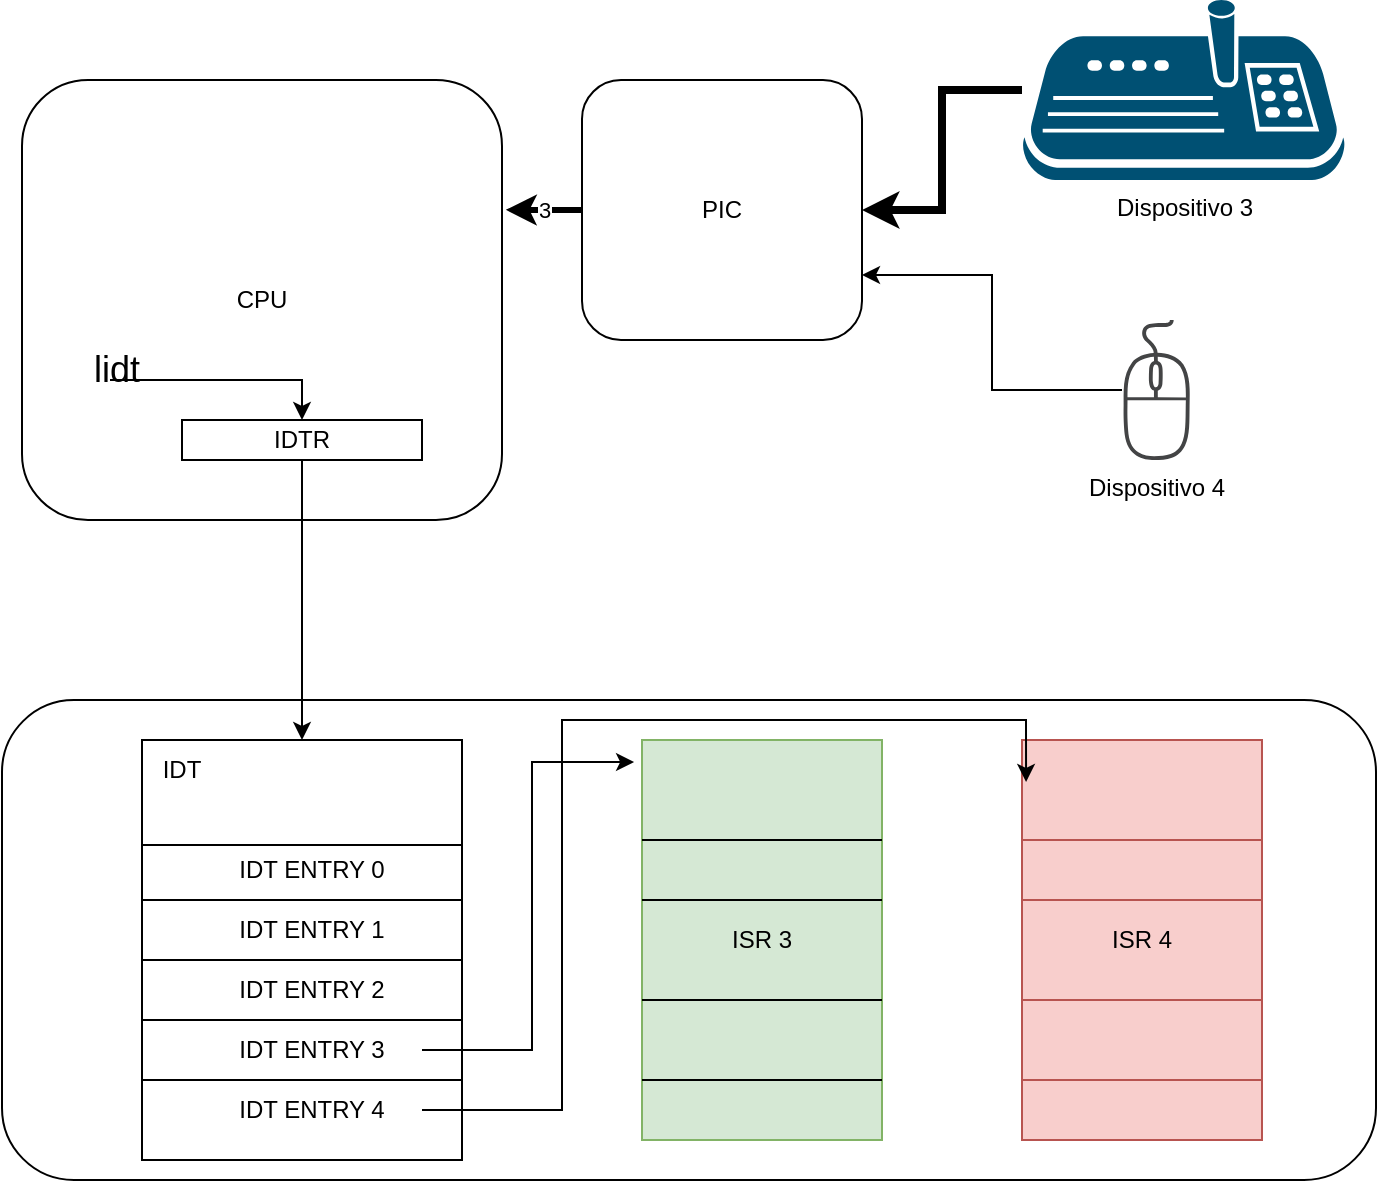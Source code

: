<mxfile version="23.1.6" type="device">
  <diagram name="Página-1" id="egUZRdwTFk42koYCjHkl">
    <mxGraphModel dx="1434" dy="746" grid="1" gridSize="10" guides="1" tooltips="1" connect="1" arrows="1" fold="1" page="1" pageScale="1" pageWidth="827" pageHeight="1169" math="0" shadow="0">
      <root>
        <mxCell id="0" />
        <mxCell id="1" parent="0" />
        <mxCell id="C2ZByTe-yOmxxByXFdeq-1" value="CPU" style="rounded=1;whiteSpace=wrap;html=1;" vertex="1" parent="1">
          <mxGeometry x="150" y="160" width="240" height="220" as="geometry" />
        </mxCell>
        <mxCell id="C2ZByTe-yOmxxByXFdeq-2" value="PIC" style="rounded=1;whiteSpace=wrap;html=1;" vertex="1" parent="1">
          <mxGeometry x="430" y="160" width="140" height="130" as="geometry" />
        </mxCell>
        <mxCell id="C2ZByTe-yOmxxByXFdeq-7" style="edgeStyle=orthogonalEdgeStyle;rounded=0;orthogonalLoop=1;jettySize=auto;html=1;strokeWidth=4;" edge="1" parent="1" source="C2ZByTe-yOmxxByXFdeq-4" target="C2ZByTe-yOmxxByXFdeq-2">
          <mxGeometry relative="1" as="geometry" />
        </mxCell>
        <mxCell id="C2ZByTe-yOmxxByXFdeq-4" value="Dispositivo 3" style="points=[[0.13,0.24,0],[0.5,0.2,0],[0.62,0,0],[0.87,0.24,0],[0.95,0.55,0],[0.96,0.95,0],[0.5,1,0],[0.04,0.95,0],[0.05,0.55,0]];verticalLabelPosition=bottom;sketch=0;html=1;verticalAlign=top;aspect=fixed;align=center;pointerEvents=1;shape=mxgraph.cisco19.joystick_keyboard;fillColor=#005073;strokeColor=none;" vertex="1" parent="1">
          <mxGeometry x="650" y="120" width="162" height="90" as="geometry" />
        </mxCell>
        <mxCell id="C2ZByTe-yOmxxByXFdeq-6" style="edgeStyle=orthogonalEdgeStyle;rounded=0;orthogonalLoop=1;jettySize=auto;html=1;entryX=1;entryY=0.75;entryDx=0;entryDy=0;" edge="1" parent="1" source="C2ZByTe-yOmxxByXFdeq-5" target="C2ZByTe-yOmxxByXFdeq-2">
          <mxGeometry relative="1" as="geometry" />
        </mxCell>
        <mxCell id="C2ZByTe-yOmxxByXFdeq-5" value="Dispositivo 4" style="sketch=0;pointerEvents=1;shadow=0;dashed=0;html=1;strokeColor=none;fillColor=#434445;aspect=fixed;labelPosition=center;verticalLabelPosition=bottom;verticalAlign=top;align=center;outlineConnect=0;shape=mxgraph.vvd.mouse;" vertex="1" parent="1">
          <mxGeometry x="700" y="280" width="34.3" height="70" as="geometry" />
        </mxCell>
        <mxCell id="C2ZByTe-yOmxxByXFdeq-8" value="" style="rounded=1;whiteSpace=wrap;html=1;" vertex="1" parent="1">
          <mxGeometry x="140" y="470" width="687" height="240" as="geometry" />
        </mxCell>
        <mxCell id="C2ZByTe-yOmxxByXFdeq-9" value="ISR 3" style="rounded=0;whiteSpace=wrap;html=1;fillColor=#d5e8d4;strokeColor=#82b366;" vertex="1" parent="1">
          <mxGeometry x="460" y="490" width="120" height="200" as="geometry" />
        </mxCell>
        <mxCell id="C2ZByTe-yOmxxByXFdeq-11" value="" style="endArrow=none;html=1;rounded=0;exitX=0;exitY=0.25;exitDx=0;exitDy=0;entryX=1;entryY=0.25;entryDx=0;entryDy=0;" edge="1" parent="1" source="C2ZByTe-yOmxxByXFdeq-9" target="C2ZByTe-yOmxxByXFdeq-9">
          <mxGeometry width="50" height="50" relative="1" as="geometry">
            <mxPoint x="720" y="410" as="sourcePoint" />
            <mxPoint x="770" y="360" as="targetPoint" />
          </mxGeometry>
        </mxCell>
        <mxCell id="C2ZByTe-yOmxxByXFdeq-12" value="" style="endArrow=none;html=1;rounded=0;exitX=0;exitY=0.25;exitDx=0;exitDy=0;entryX=1;entryY=0.25;entryDx=0;entryDy=0;" edge="1" parent="1">
          <mxGeometry width="50" height="50" relative="1" as="geometry">
            <mxPoint x="460" y="570" as="sourcePoint" />
            <mxPoint x="580" y="570" as="targetPoint" />
          </mxGeometry>
        </mxCell>
        <mxCell id="C2ZByTe-yOmxxByXFdeq-13" value="" style="endArrow=none;html=1;rounded=0;exitX=0;exitY=0.25;exitDx=0;exitDy=0;entryX=1;entryY=0.25;entryDx=0;entryDy=0;" edge="1" parent="1">
          <mxGeometry width="50" height="50" relative="1" as="geometry">
            <mxPoint x="460" y="620" as="sourcePoint" />
            <mxPoint x="580" y="620" as="targetPoint" />
          </mxGeometry>
        </mxCell>
        <mxCell id="C2ZByTe-yOmxxByXFdeq-14" value="" style="endArrow=none;html=1;rounded=0;exitX=0;exitY=0.25;exitDx=0;exitDy=0;entryX=1;entryY=0.25;entryDx=0;entryDy=0;" edge="1" parent="1">
          <mxGeometry width="50" height="50" relative="1" as="geometry">
            <mxPoint x="460" y="660" as="sourcePoint" />
            <mxPoint x="580" y="660" as="targetPoint" />
          </mxGeometry>
        </mxCell>
        <mxCell id="C2ZByTe-yOmxxByXFdeq-15" value="ISR 4" style="rounded=0;whiteSpace=wrap;html=1;fillColor=#f8cecc;strokeColor=#b85450;" vertex="1" parent="1">
          <mxGeometry x="650" y="490" width="120" height="200" as="geometry" />
        </mxCell>
        <mxCell id="C2ZByTe-yOmxxByXFdeq-17" value="" style="endArrow=none;html=1;rounded=0;exitX=0;exitY=0.25;exitDx=0;exitDy=0;entryX=1;entryY=0.25;entryDx=0;entryDy=0;fillColor=#f8cecc;strokeColor=#b85450;" edge="1" parent="1">
          <mxGeometry width="50" height="50" relative="1" as="geometry">
            <mxPoint x="650" y="570" as="sourcePoint" />
            <mxPoint x="770" y="570" as="targetPoint" />
          </mxGeometry>
        </mxCell>
        <mxCell id="C2ZByTe-yOmxxByXFdeq-18" value="" style="endArrow=none;html=1;rounded=0;exitX=0;exitY=0.25;exitDx=0;exitDy=0;entryX=1;entryY=0.25;entryDx=0;entryDy=0;fillColor=#f8cecc;strokeColor=#b85450;" edge="1" parent="1">
          <mxGeometry width="50" height="50" relative="1" as="geometry">
            <mxPoint x="650" y="620" as="sourcePoint" />
            <mxPoint x="770" y="620" as="targetPoint" />
          </mxGeometry>
        </mxCell>
        <mxCell id="C2ZByTe-yOmxxByXFdeq-19" value="" style="endArrow=none;html=1;rounded=0;exitX=0;exitY=0.25;exitDx=0;exitDy=0;entryX=1;entryY=0.25;entryDx=0;entryDy=0;fillColor=#f8cecc;strokeColor=#b85450;" edge="1" parent="1">
          <mxGeometry width="50" height="50" relative="1" as="geometry">
            <mxPoint x="650" y="660" as="sourcePoint" />
            <mxPoint x="770" y="660" as="targetPoint" />
          </mxGeometry>
        </mxCell>
        <mxCell id="C2ZByTe-yOmxxByXFdeq-20" value="" style="endArrow=none;html=1;rounded=0;exitX=0;exitY=0.25;exitDx=0;exitDy=0;entryX=1;entryY=0.25;entryDx=0;entryDy=0;fillColor=#f8cecc;strokeColor=#b85450;" edge="1" parent="1">
          <mxGeometry width="50" height="50" relative="1" as="geometry">
            <mxPoint x="650" y="540" as="sourcePoint" />
            <mxPoint x="770" y="540" as="targetPoint" />
          </mxGeometry>
        </mxCell>
        <mxCell id="C2ZByTe-yOmxxByXFdeq-21" value="" style="rounded=0;whiteSpace=wrap;html=1;" vertex="1" parent="1">
          <mxGeometry x="210" y="490" width="160" height="210" as="geometry" />
        </mxCell>
        <mxCell id="C2ZByTe-yOmxxByXFdeq-22" value="IDT" style="text;html=1;align=center;verticalAlign=middle;whiteSpace=wrap;rounded=0;" vertex="1" parent="1">
          <mxGeometry x="200" y="490" width="60" height="30" as="geometry" />
        </mxCell>
        <mxCell id="C2ZByTe-yOmxxByXFdeq-23" value="" style="endArrow=none;html=1;rounded=0;exitX=0;exitY=0.25;exitDx=0;exitDy=0;entryX=1;entryY=0.25;entryDx=0;entryDy=0;" edge="1" parent="1" source="C2ZByTe-yOmxxByXFdeq-21" target="C2ZByTe-yOmxxByXFdeq-21">
          <mxGeometry width="50" height="50" relative="1" as="geometry">
            <mxPoint x="290" y="540" as="sourcePoint" />
            <mxPoint x="340" y="490" as="targetPoint" />
          </mxGeometry>
        </mxCell>
        <mxCell id="C2ZByTe-yOmxxByXFdeq-24" value="" style="endArrow=none;html=1;rounded=0;exitX=0;exitY=0.25;exitDx=0;exitDy=0;entryX=1;entryY=0.25;entryDx=0;entryDy=0;" edge="1" parent="1">
          <mxGeometry width="50" height="50" relative="1" as="geometry">
            <mxPoint x="210" y="570" as="sourcePoint" />
            <mxPoint x="370" y="570" as="targetPoint" />
          </mxGeometry>
        </mxCell>
        <mxCell id="C2ZByTe-yOmxxByXFdeq-25" value="" style="endArrow=none;html=1;rounded=0;exitX=0;exitY=0.25;exitDx=0;exitDy=0;entryX=1;entryY=0.25;entryDx=0;entryDy=0;" edge="1" parent="1">
          <mxGeometry width="50" height="50" relative="1" as="geometry">
            <mxPoint x="210" y="600" as="sourcePoint" />
            <mxPoint x="370" y="600" as="targetPoint" />
          </mxGeometry>
        </mxCell>
        <mxCell id="C2ZByTe-yOmxxByXFdeq-26" value="" style="endArrow=none;html=1;rounded=0;exitX=0;exitY=0.25;exitDx=0;exitDy=0;entryX=1;entryY=0.25;entryDx=0;entryDy=0;" edge="1" parent="1">
          <mxGeometry width="50" height="50" relative="1" as="geometry">
            <mxPoint x="210" y="630" as="sourcePoint" />
            <mxPoint x="370" y="630" as="targetPoint" />
          </mxGeometry>
        </mxCell>
        <mxCell id="C2ZByTe-yOmxxByXFdeq-27" value="" style="endArrow=none;html=1;rounded=0;exitX=0;exitY=0.25;exitDx=0;exitDy=0;entryX=1;entryY=0.25;entryDx=0;entryDy=0;" edge="1" parent="1">
          <mxGeometry width="50" height="50" relative="1" as="geometry">
            <mxPoint x="210" y="660" as="sourcePoint" />
            <mxPoint x="370" y="660" as="targetPoint" />
          </mxGeometry>
        </mxCell>
        <mxCell id="C2ZByTe-yOmxxByXFdeq-28" value="IDT ENTRY 0" style="text;html=1;align=center;verticalAlign=middle;whiteSpace=wrap;rounded=0;" vertex="1" parent="1">
          <mxGeometry x="240" y="540" width="110" height="30" as="geometry" />
        </mxCell>
        <mxCell id="C2ZByTe-yOmxxByXFdeq-30" value="IDT ENTRY 1" style="text;html=1;align=center;verticalAlign=middle;whiteSpace=wrap;rounded=0;" vertex="1" parent="1">
          <mxGeometry x="240" y="570" width="110" height="30" as="geometry" />
        </mxCell>
        <mxCell id="C2ZByTe-yOmxxByXFdeq-31" value="IDT ENTRY 2" style="text;html=1;align=center;verticalAlign=middle;whiteSpace=wrap;rounded=0;" vertex="1" parent="1">
          <mxGeometry x="240" y="600" width="110" height="30" as="geometry" />
        </mxCell>
        <mxCell id="C2ZByTe-yOmxxByXFdeq-33" value="IDT ENTRY 3" style="text;html=1;align=center;verticalAlign=middle;whiteSpace=wrap;rounded=0;" vertex="1" parent="1">
          <mxGeometry x="240" y="630" width="110" height="30" as="geometry" />
        </mxCell>
        <mxCell id="C2ZByTe-yOmxxByXFdeq-34" value="IDT ENTRY 4" style="text;html=1;align=center;verticalAlign=middle;whiteSpace=wrap;rounded=0;" vertex="1" parent="1">
          <mxGeometry x="240" y="660" width="110" height="30" as="geometry" />
        </mxCell>
        <mxCell id="C2ZByTe-yOmxxByXFdeq-37" style="edgeStyle=orthogonalEdgeStyle;rounded=0;orthogonalLoop=1;jettySize=auto;html=1;entryX=-0.033;entryY=0.055;entryDx=0;entryDy=0;entryPerimeter=0;" edge="1" parent="1" source="C2ZByTe-yOmxxByXFdeq-33" target="C2ZByTe-yOmxxByXFdeq-9">
          <mxGeometry relative="1" as="geometry" />
        </mxCell>
        <mxCell id="C2ZByTe-yOmxxByXFdeq-38" style="edgeStyle=orthogonalEdgeStyle;rounded=0;orthogonalLoop=1;jettySize=auto;html=1;entryX=0.017;entryY=0.105;entryDx=0;entryDy=0;entryPerimeter=0;" edge="1" parent="1" source="C2ZByTe-yOmxxByXFdeq-34" target="C2ZByTe-yOmxxByXFdeq-15">
          <mxGeometry relative="1" as="geometry">
            <Array as="points">
              <mxPoint x="420" y="675" />
              <mxPoint x="420" y="480" />
              <mxPoint x="652" y="480" />
            </Array>
          </mxGeometry>
        </mxCell>
        <mxCell id="C2ZByTe-yOmxxByXFdeq-39" value="3" style="edgeStyle=orthogonalEdgeStyle;rounded=0;orthogonalLoop=1;jettySize=auto;html=1;entryX=1.008;entryY=0.295;entryDx=0;entryDy=0;entryPerimeter=0;strokeWidth=3;" edge="1" parent="1" source="C2ZByTe-yOmxxByXFdeq-2" target="C2ZByTe-yOmxxByXFdeq-1">
          <mxGeometry relative="1" as="geometry" />
        </mxCell>
        <mxCell id="C2ZByTe-yOmxxByXFdeq-42" style="edgeStyle=orthogonalEdgeStyle;rounded=0;orthogonalLoop=1;jettySize=auto;html=1;entryX=0.5;entryY=0;entryDx=0;entryDy=0;" edge="1" parent="1" source="C2ZByTe-yOmxxByXFdeq-40" target="C2ZByTe-yOmxxByXFdeq-21">
          <mxGeometry relative="1" as="geometry" />
        </mxCell>
        <mxCell id="C2ZByTe-yOmxxByXFdeq-40" value="IDTR" style="rounded=0;whiteSpace=wrap;html=1;" vertex="1" parent="1">
          <mxGeometry x="230" y="330" width="120" height="20" as="geometry" />
        </mxCell>
        <mxCell id="C2ZByTe-yOmxxByXFdeq-45" style="edgeStyle=orthogonalEdgeStyle;rounded=0;orthogonalLoop=1;jettySize=auto;html=1;entryX=0.5;entryY=0;entryDx=0;entryDy=0;" edge="1" parent="1" source="C2ZByTe-yOmxxByXFdeq-47" target="C2ZByTe-yOmxxByXFdeq-40">
          <mxGeometry relative="1" as="geometry">
            <Array as="points">
              <mxPoint x="290" y="310" />
            </Array>
          </mxGeometry>
        </mxCell>
        <mxCell id="C2ZByTe-yOmxxByXFdeq-44" value="lidt&amp;nbsp;" style="text;html=1;align=center;verticalAlign=middle;whiteSpace=wrap;rounded=0;fontSize=18;" vertex="1" parent="1">
          <mxGeometry x="170" y="290" width="60" height="30" as="geometry" />
        </mxCell>
        <mxCell id="C2ZByTe-yOmxxByXFdeq-47" value="" style="shape=image;html=1;verticalAlign=top;verticalLabelPosition=bottom;labelBackgroundColor=#ffffff;imageAspect=0;aspect=fixed;image=https://cdn1.iconfinder.com/data/icons/material-core/20/translate-128.png" vertex="1" parent="1">
          <mxGeometry x="160" y="286" width="34" height="34" as="geometry" />
        </mxCell>
      </root>
    </mxGraphModel>
  </diagram>
</mxfile>
